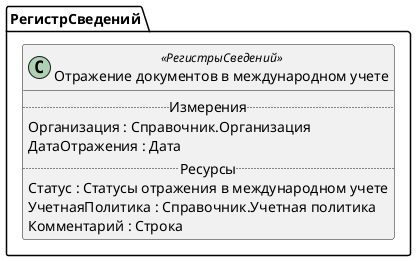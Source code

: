 ﻿@startuml ОтражениеДокументовВМеждународномУчете
'!include templates.wsd
'..\include templates.wsd
class РегистрСведений.ОтражениеДокументовВМеждународномУчете as "Отражение документов в международном учете" <<РегистрыСведений>>
{
..Измерения..
Организация : Справочник.Организация
ДатаОтражения : Дата
..Ресурсы..
Статус : Статусы отражения в международном учете
УчетнаяПолитика : Справочник.Учетная политика
Комментарий : Строка
}
@enduml
